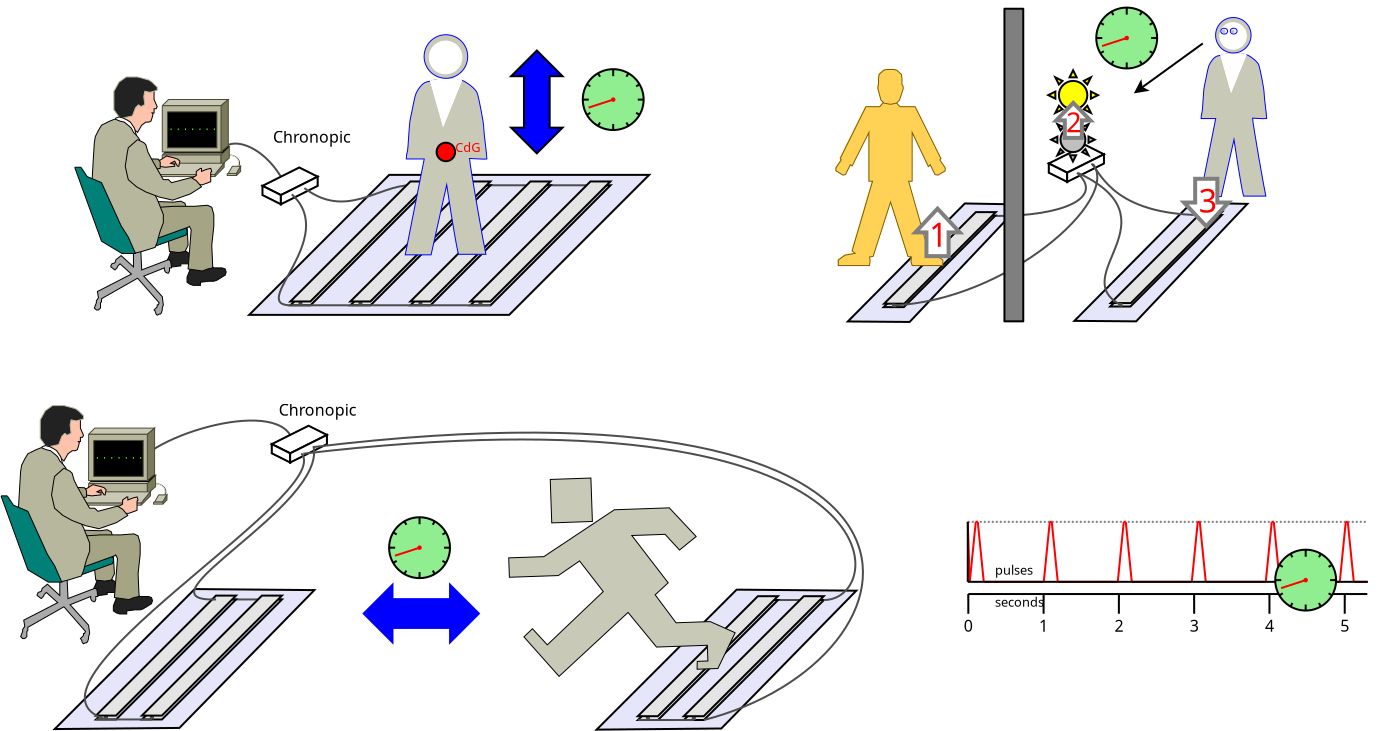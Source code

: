<?xml version="1.0" encoding="UTF-8"?>
<dia:diagram xmlns:dia="http://www.lysator.liu.se/~alla/dia/">
  <dia:layer name="Fons" visible="true">
    <dia:group>
      <dia:object type="chronogram - reference" version="0" id="O0">
        <dia:attribute name="obj_pos">
          <dia:point val="57.084,29.579"/>
        </dia:attribute>
        <dia:attribute name="obj_bb">
          <dia:rectangle val="56.16,29.529;77.96,31.616"/>
        </dia:attribute>
        <dia:attribute name="elem_corner">
          <dia:point val="57.084,29.579"/>
        </dia:attribute>
        <dia:attribute name="elem_width">
          <dia:real val="19.95"/>
        </dia:attribute>
        <dia:attribute name="elem_height">
          <dia:real val="0.986"/>
        </dia:attribute>
        <dia:attribute name="start_time">
          <dia:real val="0"/>
        </dia:attribute>
        <dia:attribute name="end_time">
          <dia:real val="5.3"/>
        </dia:attribute>
        <dia:attribute name="time_step">
          <dia:real val="1"/>
        </dia:attribute>
        <dia:attribute name="time_lstep">
          <dia:real val="1"/>
        </dia:attribute>
        <dia:attribute name="color">
          <dia:color val="#000000"/>
        </dia:attribute>
        <dia:attribute name="main_lwidth">
          <dia:real val="0.1"/>
        </dia:attribute>
        <dia:attribute name="light_lwidth">
          <dia:real val="0.05"/>
        </dia:attribute>
        <dia:attribute name="font">
          <dia:font family="sans" style="0" name="Helvetica"/>
        </dia:attribute>
        <dia:attribute name="font_size">
          <dia:real val="1"/>
        </dia:attribute>
        <dia:attribute name="font_color">
          <dia:color val="#000000"/>
        </dia:attribute>
      </dia:object>
      <dia:object type="chronogram - line" version="0" id="O1">
        <dia:attribute name="obj_pos">
          <dia:point val="57.057,25.968"/>
        </dia:attribute>
        <dia:attribute name="obj_bb">
          <dia:rectangle val="57.007,25.918;77.107,29.118"/>
        </dia:attribute>
        <dia:attribute name="elem_corner">
          <dia:point val="57.057,25.968"/>
        </dia:attribute>
        <dia:attribute name="elem_width">
          <dia:real val="20"/>
        </dia:attribute>
        <dia:attribute name="elem_height">
          <dia:real val="3"/>
        </dia:attribute>
        <dia:attribute name="name">
          <dia:string>##</dia:string>
        </dia:attribute>
        <dia:attribute name="events">
          <dia:string>#@ -,2 (,1)3(,1)3(,1)3(,1)3(,1)3(,1)#</dia:string>
        </dia:attribute>
        <dia:attribute name="start_time">
          <dia:real val="0"/>
        </dia:attribute>
        <dia:attribute name="end_time">
          <dia:real val="20"/>
        </dia:attribute>
        <dia:attribute name="rise_time">
          <dia:real val="0.3"/>
        </dia:attribute>
        <dia:attribute name="fall_time">
          <dia:real val="0.3"/>
        </dia:attribute>
        <dia:attribute name="multibit">
          <dia:boolean val="false"/>
        </dia:attribute>
        <dia:attribute name="data_color">
          <dia:color val="#ff0000"/>
        </dia:attribute>
        <dia:attribute name="data_lwidth">
          <dia:real val="0.1"/>
        </dia:attribute>
        <dia:attribute name="color">
          <dia:color val="#000000"/>
        </dia:attribute>
        <dia:attribute name="main_lwidth">
          <dia:real val="0.1"/>
        </dia:attribute>
        <dia:attribute name="font">
          <dia:font family="sans" style="0" name="Helvetica"/>
        </dia:attribute>
        <dia:attribute name="font_size">
          <dia:real val="0.1"/>
        </dia:attribute>
        <dia:attribute name="font_color">
          <dia:color val="#000000"/>
        </dia:attribute>
      </dia:object>
      <dia:object type="Misc - Analog Clock" version="0" id="O2">
        <dia:attribute name="obj_pos">
          <dia:point val="72.43,27.082"/>
        </dia:attribute>
        <dia:attribute name="obj_bb">
          <dia:rectangle val="72.38,27.032;75.523,30.734"/>
        </dia:attribute>
        <dia:attribute name="elem_corner">
          <dia:point val="72.43,27.082"/>
        </dia:attribute>
        <dia:attribute name="elem_width">
          <dia:real val="3.044"/>
        </dia:attribute>
        <dia:attribute name="elem_height">
          <dia:real val="3.602"/>
        </dia:attribute>
        <dia:attribute name="line_width">
          <dia:real val="0.1"/>
        </dia:attribute>
        <dia:attribute name="line_colour">
          <dia:color val="#000000"/>
        </dia:attribute>
        <dia:attribute name="fill_colour">
          <dia:color val="#90ee90"/>
        </dia:attribute>
        <dia:attribute name="show_background">
          <dia:boolean val="true"/>
        </dia:attribute>
        <dia:attribute name="arrow_colour">
          <dia:color val="#90ee90"/>
        </dia:attribute>
        <dia:attribute name="arrow_line_width">
          <dia:real val="0.1"/>
        </dia:attribute>
        <dia:attribute name="sec_arrow_colour">
          <dia:color val="#ff0000"/>
        </dia:attribute>
        <dia:attribute name="sec_arrow_line_width">
          <dia:real val="0.1"/>
        </dia:attribute>
        <dia:attribute name="show_ticks">
          <dia:boolean val="true"/>
        </dia:attribute>
      </dia:object>
      <dia:object type="Standard - Text" version="1" id="O3">
        <dia:attribute name="obj_pos">
          <dia:point val="58.413,28.618"/>
        </dia:attribute>
        <dia:attribute name="obj_bb">
          <dia:rectangle val="58.413,28.068;61.063,30.618"/>
        </dia:attribute>
        <dia:attribute name="text">
          <dia:composite type="text">
            <dia:attribute name="string">
              <dia:string>#pulses

seconds#</dia:string>
            </dia:attribute>
            <dia:attribute name="font">
              <dia:font family="sans" style="0" name="Helvetica"/>
            </dia:attribute>
            <dia:attribute name="height">
              <dia:real val="0.8"/>
            </dia:attribute>
            <dia:attribute name="pos">
              <dia:point val="58.413,28.618"/>
            </dia:attribute>
            <dia:attribute name="color">
              <dia:color val="#000000"/>
            </dia:attribute>
            <dia:attribute name="alignment">
              <dia:enum val="0"/>
            </dia:attribute>
          </dia:composite>
        </dia:attribute>
        <dia:attribute name="valign">
          <dia:enum val="3"/>
        </dia:attribute>
      </dia:object>
    </dia:group>
    <dia:group>
      <dia:group>
        <dia:object type="Standard - Polygon" version="0" id="O4">
          <dia:attribute name="obj_pos">
            <dia:point val="45.498,29.359"/>
          </dia:attribute>
          <dia:attribute name="obj_bb">
            <dia:rectangle val="38.377,29.309;51.6,36.41"/>
          </dia:attribute>
          <dia:attribute name="poly_points">
            <dia:point val="45.498,29.359"/>
            <dia:point val="51.482,29.411"/>
            <dia:point val="44.733,36.302"/>
            <dia:point val="38.498,36.359"/>
          </dia:attribute>
          <dia:attribute name="inner_color">
            <dia:color val="#e6e6fa"/>
          </dia:attribute>
          <dia:attribute name="show_background">
            <dia:boolean val="true"/>
          </dia:attribute>
        </dia:object>
        <dia:object type="Standard - Line" version="0" id="O5">
          <dia:attribute name="obj_pos">
            <dia:point val="49.863,29.878"/>
          </dia:attribute>
          <dia:attribute name="obj_bb">
            <dia:rectangle val="46.518,29.828;49.913,29.928"/>
          </dia:attribute>
          <dia:attribute name="conn_endpoints">
            <dia:point val="49.863,29.878"/>
            <dia:point val="46.568,29.878"/>
          </dia:attribute>
          <dia:attribute name="numcp">
            <dia:int val="1"/>
          </dia:attribute>
          <dia:attribute name="line_color">
            <dia:color val="#4d4d4d"/>
          </dia:attribute>
          <dia:connections>
            <dia:connection handle="0" to="O9" connection="2"/>
            <dia:connection handle="1" to="O6" connection="0"/>
          </dia:connections>
        </dia:object>
        <dia:object type="Standard - Polygon" version="0" id="O6">
          <dia:attribute name="obj_pos">
            <dia:point val="46.568,29.878"/>
          </dia:attribute>
          <dia:attribute name="obj_bb">
            <dia:rectangle val="40.447,29.828;47.688,35.928"/>
          </dia:attribute>
          <dia:attribute name="poly_points">
            <dia:point val="46.568,29.878"/>
            <dia:point val="47.568,29.878"/>
            <dia:point val="41.568,35.878"/>
            <dia:point val="40.568,35.878"/>
          </dia:attribute>
          <dia:attribute name="inner_color">
            <dia:color val="#e5e5e5"/>
          </dia:attribute>
          <dia:attribute name="show_background">
            <dia:boolean val="true"/>
          </dia:attribute>
        </dia:object>
        <dia:object type="Standard - Line" version="0" id="O7">
          <dia:attribute name="obj_pos">
            <dia:point val="41.062,35.686"/>
          </dia:attribute>
          <dia:attribute name="obj_bb">
            <dia:rectangle val="40.959,35.583;41.171,35.981"/>
          </dia:attribute>
          <dia:attribute name="conn_endpoints">
            <dia:point val="41.062,35.686"/>
            <dia:point val="41.068,35.878"/>
          </dia:attribute>
          <dia:attribute name="numcp">
            <dia:int val="1"/>
          </dia:attribute>
          <dia:attribute name="line_color">
            <dia:color val="#4d4d4d"/>
          </dia:attribute>
          <dia:attribute name="line_width">
            <dia:real val="0.2"/>
          </dia:attribute>
          <dia:connections>
            <dia:connection handle="0" to="O8" connection="5"/>
            <dia:connection handle="1" to="O6" connection="5"/>
          </dia:connections>
        </dia:object>
        <dia:object type="Standard - Polygon" version="0" id="O8">
          <dia:attribute name="obj_pos">
            <dia:point val="46.562,29.686"/>
          </dia:attribute>
          <dia:attribute name="obj_bb">
            <dia:rectangle val="40.441,29.636;47.682,35.736"/>
          </dia:attribute>
          <dia:attribute name="poly_points">
            <dia:point val="46.562,29.686"/>
            <dia:point val="47.562,29.686"/>
            <dia:point val="41.562,35.686"/>
            <dia:point val="40.562,35.686"/>
          </dia:attribute>
          <dia:attribute name="inner_color">
            <dia:color val="#e5e5e5"/>
          </dia:attribute>
          <dia:attribute name="show_background">
            <dia:boolean val="true"/>
          </dia:attribute>
        </dia:object>
        <dia:object type="Standard - Polygon" version="0" id="O9">
          <dia:attribute name="obj_pos">
            <dia:point val="48.863,29.878"/>
          </dia:attribute>
          <dia:attribute name="obj_bb">
            <dia:rectangle val="42.742,29.828;49.984,35.928"/>
          </dia:attribute>
          <dia:attribute name="poly_points">
            <dia:point val="48.863,29.878"/>
            <dia:point val="49.863,29.878"/>
            <dia:point val="43.863,35.878"/>
            <dia:point val="42.863,35.878"/>
          </dia:attribute>
          <dia:attribute name="inner_color">
            <dia:color val="#e5e5e5"/>
          </dia:attribute>
          <dia:attribute name="show_background">
            <dia:boolean val="true"/>
          </dia:attribute>
        </dia:object>
        <dia:object type="Standard - Line" version="0" id="O10">
          <dia:attribute name="obj_pos">
            <dia:point val="43.363,35.878"/>
          </dia:attribute>
          <dia:attribute name="obj_bb">
            <dia:rectangle val="40.518,35.828;43.413,35.928"/>
          </dia:attribute>
          <dia:attribute name="conn_endpoints">
            <dia:point val="43.363,35.878"/>
            <dia:point val="40.568,35.878"/>
          </dia:attribute>
          <dia:attribute name="numcp">
            <dia:int val="1"/>
          </dia:attribute>
          <dia:attribute name="line_color">
            <dia:color val="#4d4d4d"/>
          </dia:attribute>
          <dia:connections>
            <dia:connection handle="0" to="O9" connection="5"/>
            <dia:connection handle="1" to="O6" connection="6"/>
          </dia:connections>
        </dia:object>
        <dia:object type="Standard - Line" version="0" id="O11">
          <dia:attribute name="obj_pos">
            <dia:point val="43.357,35.686"/>
          </dia:attribute>
          <dia:attribute name="obj_bb">
            <dia:rectangle val="43.254,35.583;43.466,35.981"/>
          </dia:attribute>
          <dia:attribute name="conn_endpoints">
            <dia:point val="43.357,35.686"/>
            <dia:point val="43.363,35.878"/>
          </dia:attribute>
          <dia:attribute name="numcp">
            <dia:int val="1"/>
          </dia:attribute>
          <dia:attribute name="line_color">
            <dia:color val="#4d4d4d"/>
          </dia:attribute>
          <dia:attribute name="line_width">
            <dia:real val="0.2"/>
          </dia:attribute>
          <dia:connections>
            <dia:connection handle="0" to="O12" connection="5"/>
            <dia:connection handle="1" to="O9" connection="5"/>
          </dia:connections>
        </dia:object>
        <dia:object type="Standard - Polygon" version="0" id="O12">
          <dia:attribute name="obj_pos">
            <dia:point val="48.857,29.686"/>
          </dia:attribute>
          <dia:attribute name="obj_bb">
            <dia:rectangle val="42.736,29.636;49.978,35.736"/>
          </dia:attribute>
          <dia:attribute name="poly_points">
            <dia:point val="48.857,29.686"/>
            <dia:point val="49.857,29.686"/>
            <dia:point val="43.857,35.686"/>
            <dia:point val="42.857,35.686"/>
          </dia:attribute>
          <dia:attribute name="inner_color">
            <dia:color val="#e5e5e5"/>
          </dia:attribute>
          <dia:attribute name="show_background">
            <dia:boolean val="true"/>
          </dia:attribute>
        </dia:object>
      </dia:group>
      <dia:object type="Standard - BezierLine" version="0" id="O13">
        <dia:attribute name="obj_pos">
          <dia:point val="23.175,21.624"/>
        </dia:attribute>
        <dia:attribute name="obj_bb">
          <dia:rectangle val="14.664,20.859;23.244,24.032"/>
        </dia:attribute>
        <dia:attribute name="bez_points">
          <dia:point val="23.175,21.624"/>
          <dia:point val="22.027,19.728"/>
          <dia:point val="15.164,21.982"/>
          <dia:point val="15.164,23.982"/>
        </dia:attribute>
        <dia:attribute name="corner_types">
          <dia:enum val="0"/>
          <dia:enum val="0"/>
        </dia:attribute>
        <dia:attribute name="line_color">
          <dia:color val="#4d4d4d"/>
        </dia:attribute>
        <dia:attribute name="end_arrow">
          <dia:enum val="18"/>
        </dia:attribute>
        <dia:attribute name="end_arrow_length">
          <dia:real val="0.5"/>
        </dia:attribute>
        <dia:attribute name="end_arrow_width">
          <dia:real val="0.5"/>
        </dia:attribute>
        <dia:connections>
          <dia:connection handle="0" to="O16" connection="6"/>
        </dia:connections>
      </dia:object>
      <dia:object type="Cisco - PC Man" version="0" id="O14">
        <dia:attribute name="obj_pos">
          <dia:point val="8.72,20.154"/>
        </dia:attribute>
        <dia:attribute name="obj_bb">
          <dia:rectangle val="8.719,20.153;17.017,32.066"/>
        </dia:attribute>
        <dia:attribute name="elem_corner">
          <dia:point val="8.72,20.154"/>
        </dia:attribute>
        <dia:attribute name="elem_width">
          <dia:real val="8.296"/>
        </dia:attribute>
        <dia:attribute name="elem_height">
          <dia:real val="11.912"/>
        </dia:attribute>
        <dia:attribute name="line_width">
          <dia:real val="0.1"/>
        </dia:attribute>
        <dia:attribute name="line_colour">
          <dia:color val="#000000"/>
        </dia:attribute>
        <dia:attribute name="fill_colour">
          <dia:color val="#ffffff"/>
        </dia:attribute>
        <dia:attribute name="show_background">
          <dia:boolean val="true"/>
        </dia:attribute>
        <dia:attribute name="line_style">
          <dia:enum val="0"/>
          <dia:real val="1"/>
        </dia:attribute>
        <dia:attribute name="flip_horizontal">
          <dia:boolean val="false"/>
        </dia:attribute>
        <dia:attribute name="flip_vertical">
          <dia:boolean val="false"/>
        </dia:attribute>
      </dia:object>
      <dia:object type="Standard - Text" version="1" id="O15">
        <dia:attribute name="obj_pos">
          <dia:point val="22.612,20.664"/>
        </dia:attribute>
        <dia:attribute name="obj_bb">
          <dia:rectangle val="22.612,19.964;26.196,21.164"/>
        </dia:attribute>
        <dia:attribute name="text">
          <dia:composite type="text">
            <dia:attribute name="string">
              <dia:string>#Chronopic#</dia:string>
            </dia:attribute>
            <dia:attribute name="font">
              <dia:font family="sans" style="0" name="Helvetica"/>
            </dia:attribute>
            <dia:attribute name="height">
              <dia:real val="1"/>
            </dia:attribute>
            <dia:attribute name="pos">
              <dia:point val="22.612,20.664"/>
            </dia:attribute>
            <dia:attribute name="color">
              <dia:color val="#000000"/>
            </dia:attribute>
            <dia:attribute name="alignment">
              <dia:enum val="0"/>
            </dia:attribute>
          </dia:composite>
        </dia:attribute>
        <dia:attribute name="valign">
          <dia:enum val="3"/>
        </dia:attribute>
      </dia:object>
      <dia:object type="Block4" version="0" id="O16">
        <dia:attribute name="obj_pos">
          <dia:point val="22.256,21.164"/>
        </dia:attribute>
        <dia:attribute name="obj_bb">
          <dia:rectangle val="22.144,21.108;25.126,23.084"/>
        </dia:attribute>
        <dia:attribute name="elem_corner">
          <dia:point val="22.256,21.164"/>
        </dia:attribute>
        <dia:attribute name="elem_width">
          <dia:real val="2.759"/>
        </dia:attribute>
        <dia:attribute name="elem_height">
          <dia:real val="1.839"/>
        </dia:attribute>
        <dia:attribute name="line_width">
          <dia:real val="0.1"/>
        </dia:attribute>
        <dia:attribute name="line_colour">
          <dia:color val="#000000"/>
        </dia:attribute>
        <dia:attribute name="fill_colour">
          <dia:color val="#ffffff"/>
        </dia:attribute>
        <dia:attribute name="show_background">
          <dia:boolean val="true"/>
        </dia:attribute>
        <dia:attribute name="line_style">
          <dia:enum val="0"/>
          <dia:real val="1"/>
        </dia:attribute>
        <dia:attribute name="flip_horizontal">
          <dia:boolean val="false"/>
        </dia:attribute>
        <dia:attribute name="flip_vertical">
          <dia:boolean val="false"/>
        </dia:attribute>
      </dia:object>
      <dia:object type="Geometric - Left-Right Arrow" version="0" id="O17">
        <dia:attribute name="obj_pos">
          <dia:point val="26.852,29.115"/>
        </dia:attribute>
        <dia:attribute name="obj_bb">
          <dia:rectangle val="26.782,28.994;32.682,32.115"/>
        </dia:attribute>
        <dia:attribute name="elem_corner">
          <dia:point val="26.852,29.115"/>
        </dia:attribute>
        <dia:attribute name="elem_width">
          <dia:real val="5.759"/>
        </dia:attribute>
        <dia:attribute name="elem_height">
          <dia:real val="2.879"/>
        </dia:attribute>
        <dia:attribute name="line_width">
          <dia:real val="0.1"/>
        </dia:attribute>
        <dia:attribute name="line_colour">
          <dia:color val="#0000ff"/>
        </dia:attribute>
        <dia:attribute name="fill_colour">
          <dia:color val="#0000ff"/>
        </dia:attribute>
        <dia:attribute name="show_background">
          <dia:boolean val="true"/>
        </dia:attribute>
        <dia:attribute name="line_style">
          <dia:enum val="0"/>
          <dia:real val="1"/>
        </dia:attribute>
        <dia:attribute name="flip_horizontal">
          <dia:boolean val="false"/>
        </dia:attribute>
        <dia:attribute name="flip_vertical">
          <dia:boolean val="false"/>
        </dia:attribute>
      </dia:object>
      <dia:object type="Misc - Analog Clock" version="0" id="O18">
        <dia:attribute name="obj_pos">
          <dia:point val="28.124,25.46"/>
        </dia:attribute>
        <dia:attribute name="obj_bb">
          <dia:rectangle val="28.074,25.41;31.218,29.112"/>
        </dia:attribute>
        <dia:attribute name="elem_corner">
          <dia:point val="28.124,25.46"/>
        </dia:attribute>
        <dia:attribute name="elem_width">
          <dia:real val="3.044"/>
        </dia:attribute>
        <dia:attribute name="elem_height">
          <dia:real val="3.602"/>
        </dia:attribute>
        <dia:attribute name="line_width">
          <dia:real val="0.1"/>
        </dia:attribute>
        <dia:attribute name="line_colour">
          <dia:color val="#000000"/>
        </dia:attribute>
        <dia:attribute name="fill_colour">
          <dia:color val="#90ee90"/>
        </dia:attribute>
        <dia:attribute name="show_background">
          <dia:boolean val="true"/>
        </dia:attribute>
        <dia:attribute name="arrow_colour">
          <dia:color val="#90ee90"/>
        </dia:attribute>
        <dia:attribute name="arrow_line_width">
          <dia:real val="0.1"/>
        </dia:attribute>
        <dia:attribute name="sec_arrow_colour">
          <dia:color val="#ff0000"/>
        </dia:attribute>
        <dia:attribute name="sec_arrow_line_width">
          <dia:real val="0.1"/>
        </dia:attribute>
        <dia:attribute name="show_ticks">
          <dia:boolean val="true"/>
        </dia:attribute>
      </dia:object>
      <dia:object type="Cisco - Telecommuter" version="0" id="O19">
        <dia:attribute name="obj_pos">
          <dia:point val="34.104,23.779"/>
        </dia:attribute>
        <dia:attribute name="obj_bb">
          <dia:rectangle val="34.104,23.779;45.706,33.695"/>
        </dia:attribute>
        <dia:attribute name="elem_corner">
          <dia:point val="34.104,23.779"/>
        </dia:attribute>
        <dia:attribute name="elem_width">
          <dia:real val="11.602"/>
        </dia:attribute>
        <dia:attribute name="elem_height">
          <dia:real val="9.916"/>
        </dia:attribute>
        <dia:attribute name="line_width">
          <dia:real val="0.1"/>
        </dia:attribute>
        <dia:attribute name="line_colour">
          <dia:color val="#0000ff"/>
        </dia:attribute>
        <dia:attribute name="fill_colour">
          <dia:color val="#ffffff"/>
        </dia:attribute>
        <dia:attribute name="show_background">
          <dia:boolean val="true"/>
        </dia:attribute>
        <dia:attribute name="line_style">
          <dia:enum val="0"/>
          <dia:real val="1"/>
        </dia:attribute>
        <dia:attribute name="flip_horizontal">
          <dia:boolean val="true"/>
        </dia:attribute>
        <dia:attribute name="flip_vertical">
          <dia:boolean val="false"/>
        </dia:attribute>
      </dia:object>
      <dia:object type="Standard - Polygon" version="0" id="O20">
        <dia:attribute name="obj_pos">
          <dia:point val="44.722,26.054"/>
        </dia:attribute>
        <dia:attribute name="obj_bb">
          <dia:rectangle val="41.729,25.983;46.626,30.102"/>
        </dia:attribute>
        <dia:attribute name="poly_points">
          <dia:point val="44.722,26.054"/>
          <dia:point val="46.55,28.49"/>
          <dia:point val="43.227,30.041"/>
          <dia:point val="41.801,28.37"/>
        </dia:attribute>
        <dia:attribute name="line_color">
          <dia:color val="#ffffff"/>
        </dia:attribute>
        <dia:attribute name="show_background">
          <dia:boolean val="true"/>
        </dia:attribute>
      </dia:object>
      <dia:group>
        <dia:object type="Standard - Polygon" version="0" id="O21">
          <dia:attribute name="obj_pos">
            <dia:point val="18.403,29.33"/>
          </dia:attribute>
          <dia:attribute name="obj_bb">
            <dia:rectangle val="11.281,29.28;24.505,36.381"/>
          </dia:attribute>
          <dia:attribute name="poly_points">
            <dia:point val="18.403,29.33"/>
            <dia:point val="24.387,29.382"/>
            <dia:point val="17.638,36.273"/>
            <dia:point val="11.403,36.33"/>
          </dia:attribute>
          <dia:attribute name="inner_color">
            <dia:color val="#e6e6fa"/>
          </dia:attribute>
          <dia:attribute name="show_background">
            <dia:boolean val="true"/>
          </dia:attribute>
        </dia:object>
        <dia:object type="Standard - Line" version="0" id="O22">
          <dia:attribute name="obj_pos">
            <dia:point val="22.768,29.849"/>
          </dia:attribute>
          <dia:attribute name="obj_bb">
            <dia:rectangle val="19.422,29.799;22.818,29.899"/>
          </dia:attribute>
          <dia:attribute name="conn_endpoints">
            <dia:point val="22.768,29.849"/>
            <dia:point val="19.472,29.849"/>
          </dia:attribute>
          <dia:attribute name="numcp">
            <dia:int val="1"/>
          </dia:attribute>
          <dia:attribute name="line_color">
            <dia:color val="#4d4d4d"/>
          </dia:attribute>
          <dia:connections>
            <dia:connection handle="0" to="O26" connection="2"/>
            <dia:connection handle="1" to="O23" connection="0"/>
          </dia:connections>
        </dia:object>
        <dia:object type="Standard - Polygon" version="0" id="O23">
          <dia:attribute name="obj_pos">
            <dia:point val="19.472,29.849"/>
          </dia:attribute>
          <dia:attribute name="obj_bb">
            <dia:rectangle val="13.352,29.799;20.593,35.899"/>
          </dia:attribute>
          <dia:attribute name="poly_points">
            <dia:point val="19.472,29.849"/>
            <dia:point val="20.472,29.849"/>
            <dia:point val="14.472,35.849"/>
            <dia:point val="13.472,35.849"/>
          </dia:attribute>
          <dia:attribute name="inner_color">
            <dia:color val="#e5e5e5"/>
          </dia:attribute>
          <dia:attribute name="show_background">
            <dia:boolean val="true"/>
          </dia:attribute>
        </dia:object>
        <dia:object type="Standard - Line" version="0" id="O24">
          <dia:attribute name="obj_pos">
            <dia:point val="13.966,35.658"/>
          </dia:attribute>
          <dia:attribute name="obj_bb">
            <dia:rectangle val="13.863,35.555;14.075,35.952"/>
          </dia:attribute>
          <dia:attribute name="conn_endpoints">
            <dia:point val="13.966,35.658"/>
            <dia:point val="13.972,35.849"/>
          </dia:attribute>
          <dia:attribute name="numcp">
            <dia:int val="1"/>
          </dia:attribute>
          <dia:attribute name="line_color">
            <dia:color val="#4d4d4d"/>
          </dia:attribute>
          <dia:attribute name="line_width">
            <dia:real val="0.2"/>
          </dia:attribute>
          <dia:connections>
            <dia:connection handle="0" to="O25" connection="5"/>
            <dia:connection handle="1" to="O23" connection="5"/>
          </dia:connections>
        </dia:object>
        <dia:object type="Standard - Polygon" version="0" id="O25">
          <dia:attribute name="obj_pos">
            <dia:point val="19.466,29.658"/>
          </dia:attribute>
          <dia:attribute name="obj_bb">
            <dia:rectangle val="13.346,29.608;20.587,35.708"/>
          </dia:attribute>
          <dia:attribute name="poly_points">
            <dia:point val="19.466,29.658"/>
            <dia:point val="20.466,29.658"/>
            <dia:point val="14.466,35.658"/>
            <dia:point val="13.466,35.658"/>
          </dia:attribute>
          <dia:attribute name="inner_color">
            <dia:color val="#e5e5e5"/>
          </dia:attribute>
          <dia:attribute name="show_background">
            <dia:boolean val="true"/>
          </dia:attribute>
        </dia:object>
        <dia:object type="Standard - Polygon" version="0" id="O26">
          <dia:attribute name="obj_pos">
            <dia:point val="21.768,29.849"/>
          </dia:attribute>
          <dia:attribute name="obj_bb">
            <dia:rectangle val="15.647,29.799;22.888,35.899"/>
          </dia:attribute>
          <dia:attribute name="poly_points">
            <dia:point val="21.768,29.849"/>
            <dia:point val="22.768,29.849"/>
            <dia:point val="16.768,35.849"/>
            <dia:point val="15.768,35.849"/>
          </dia:attribute>
          <dia:attribute name="inner_color">
            <dia:color val="#e5e5e5"/>
          </dia:attribute>
          <dia:attribute name="show_background">
            <dia:boolean val="true"/>
          </dia:attribute>
        </dia:object>
        <dia:object type="Standard - Line" version="0" id="O27">
          <dia:attribute name="obj_pos">
            <dia:point val="16.268,35.849"/>
          </dia:attribute>
          <dia:attribute name="obj_bb">
            <dia:rectangle val="13.422,35.799;16.318,35.899"/>
          </dia:attribute>
          <dia:attribute name="conn_endpoints">
            <dia:point val="16.268,35.849"/>
            <dia:point val="13.472,35.849"/>
          </dia:attribute>
          <dia:attribute name="numcp">
            <dia:int val="1"/>
          </dia:attribute>
          <dia:attribute name="line_color">
            <dia:color val="#4d4d4d"/>
          </dia:attribute>
          <dia:connections>
            <dia:connection handle="0" to="O26" connection="5"/>
            <dia:connection handle="1" to="O23" connection="6"/>
          </dia:connections>
        </dia:object>
        <dia:object type="Standard - Line" version="0" id="O28">
          <dia:attribute name="obj_pos">
            <dia:point val="16.262,35.658"/>
          </dia:attribute>
          <dia:attribute name="obj_bb">
            <dia:rectangle val="16.159,35.554;16.371,35.952"/>
          </dia:attribute>
          <dia:attribute name="conn_endpoints">
            <dia:point val="16.262,35.658"/>
            <dia:point val="16.268,35.849"/>
          </dia:attribute>
          <dia:attribute name="numcp">
            <dia:int val="1"/>
          </dia:attribute>
          <dia:attribute name="line_color">
            <dia:color val="#4d4d4d"/>
          </dia:attribute>
          <dia:attribute name="line_width">
            <dia:real val="0.2"/>
          </dia:attribute>
          <dia:connections>
            <dia:connection handle="0" to="O29" connection="5"/>
            <dia:connection handle="1" to="O26" connection="5"/>
          </dia:connections>
        </dia:object>
        <dia:object type="Standard - Polygon" version="0" id="O29">
          <dia:attribute name="obj_pos">
            <dia:point val="21.762,29.658"/>
          </dia:attribute>
          <dia:attribute name="obj_bb">
            <dia:rectangle val="15.641,29.608;22.882,35.708"/>
          </dia:attribute>
          <dia:attribute name="poly_points">
            <dia:point val="21.762,29.658"/>
            <dia:point val="22.762,29.658"/>
            <dia:point val="16.762,35.658"/>
            <dia:point val="15.762,35.658"/>
          </dia:attribute>
          <dia:attribute name="inner_color">
            <dia:color val="#e5e5e5"/>
          </dia:attribute>
          <dia:attribute name="show_background">
            <dia:boolean val="true"/>
          </dia:attribute>
        </dia:object>
      </dia:group>
      <dia:object type="Standard - BezierLine" version="0" id="O30">
        <dia:attribute name="obj_pos">
          <dia:point val="49.863,29.878"/>
        </dia:attribute>
        <dia:attribute name="obj_bb">
          <dia:rectangle val="23.775,21.801;51.488,29.928"/>
        </dia:attribute>
        <dia:attribute name="bez_points">
          <dia:point val="49.863,29.878"/>
          <dia:point val="53.222,29.89"/>
          <dia:point val="53.845,19.016"/>
          <dia:point val="23.831,22.562"/>
        </dia:attribute>
        <dia:attribute name="corner_types">
          <dia:enum val="0"/>
          <dia:enum val="0"/>
        </dia:attribute>
        <dia:attribute name="line_color">
          <dia:color val="#4d4d4d"/>
        </dia:attribute>
      </dia:object>
      <dia:object type="Standard - BezierLine" version="0" id="O31">
        <dia:attribute name="obj_pos">
          <dia:point val="43.863,35.878"/>
        </dia:attribute>
        <dia:attribute name="obj_bb">
          <dia:rectangle val="24.27,21.457;51.866,35.938"/>
        </dia:attribute>
        <dia:attribute name="bez_points">
          <dia:point val="43.863,35.878"/>
          <dia:point val="55.412,32.91"/>
          <dia:point val="58.493,18.092"/>
          <dia:point val="24.326,22.232"/>
        </dia:attribute>
        <dia:attribute name="corner_types">
          <dia:enum val="0"/>
          <dia:enum val="0"/>
        </dia:attribute>
        <dia:attribute name="line_color">
          <dia:color val="#4d4d4d"/>
        </dia:attribute>
      </dia:object>
      <dia:object type="Standard - BezierLine" version="0" id="O32">
        <dia:attribute name="obj_pos">
          <dia:point val="19.472,29.849"/>
        </dia:attribute>
        <dia:attribute name="obj_bb">
          <dia:rectangle val="18.327,22.119;24.425,29.902"/>
        </dia:attribute>
        <dia:attribute name="bez_points">
          <dia:point val="19.472,29.849"/>
          <dia:point val="15.154,29.999"/>
          <dia:point val="25.046,25.135"/>
          <dia:point val="24.339,22.18"/>
        </dia:attribute>
        <dia:attribute name="corner_types">
          <dia:enum val="0"/>
          <dia:enum val="0"/>
        </dia:attribute>
        <dia:attribute name="line_color">
          <dia:color val="#4d4d4d"/>
        </dia:attribute>
      </dia:object>
      <dia:object type="Standard - BezierLine" version="0" id="O33">
        <dia:attribute name="obj_pos">
          <dia:point val="13.972,35.849"/>
        </dia:attribute>
        <dia:attribute name="obj_bb">
          <dia:rectangle val="12.86,22.471;23.921,35.911"/>
        </dia:attribute>
        <dia:attribute name="bez_points">
          <dia:point val="13.972,35.849"/>
          <dia:point val="8.583,34.241"/>
          <dia:point val="25.548,24.597"/>
          <dia:point val="23.735,22.542"/>
        </dia:attribute>
        <dia:attribute name="corner_types">
          <dia:enum val="0"/>
          <dia:enum val="0"/>
        </dia:attribute>
        <dia:attribute name="line_color">
          <dia:color val="#4d4d4d"/>
        </dia:attribute>
      </dia:object>
    </dia:group>
    <dia:group>
      <dia:object type="Standard - BezierLine" version="0" id="O34">
        <dia:attribute name="obj_pos">
          <dia:point val="22.712,8.71"/>
        </dia:attribute>
        <dia:attribute name="obj_bb">
          <dia:rectangle val="19.01,7.049;22.78,8.779"/>
        </dia:attribute>
        <dia:attribute name="bez_points">
          <dia:point val="22.712,8.71"/>
          <dia:point val="21.563,6.815"/>
          <dia:point val="19.51,6.43"/>
          <dia:point val="19.51,8.43"/>
        </dia:attribute>
        <dia:attribute name="corner_types">
          <dia:enum val="0"/>
          <dia:enum val="0"/>
        </dia:attribute>
        <dia:attribute name="line_color">
          <dia:color val="#4d4d4d"/>
        </dia:attribute>
        <dia:attribute name="end_arrow">
          <dia:enum val="18"/>
        </dia:attribute>
        <dia:attribute name="end_arrow_length">
          <dia:real val="0.5"/>
        </dia:attribute>
        <dia:attribute name="end_arrow_width">
          <dia:real val="0.5"/>
        </dia:attribute>
        <dia:connections>
          <dia:connection handle="0" to="O37" connection="6"/>
        </dia:connections>
      </dia:object>
      <dia:object type="Cisco - PC Man" version="0" id="O35">
        <dia:attribute name="obj_pos">
          <dia:point val="12.404,3.724"/>
        </dia:attribute>
        <dia:attribute name="obj_bb">
          <dia:rectangle val="12.404,3.724;20.701,15.636"/>
        </dia:attribute>
        <dia:attribute name="elem_corner">
          <dia:point val="12.404,3.724"/>
        </dia:attribute>
        <dia:attribute name="elem_width">
          <dia:real val="8.296"/>
        </dia:attribute>
        <dia:attribute name="elem_height">
          <dia:real val="11.912"/>
        </dia:attribute>
        <dia:attribute name="line_width">
          <dia:real val="0.1"/>
        </dia:attribute>
        <dia:attribute name="line_colour">
          <dia:color val="#000000"/>
        </dia:attribute>
        <dia:attribute name="fill_colour">
          <dia:color val="#ffffff"/>
        </dia:attribute>
        <dia:attribute name="show_background">
          <dia:boolean val="true"/>
        </dia:attribute>
        <dia:attribute name="line_style">
          <dia:enum val="0"/>
          <dia:real val="1"/>
        </dia:attribute>
        <dia:attribute name="flip_horizontal">
          <dia:boolean val="false"/>
        </dia:attribute>
        <dia:attribute name="flip_vertical">
          <dia:boolean val="false"/>
        </dia:attribute>
      </dia:object>
      <dia:object type="Standard - Text" version="1" id="O36">
        <dia:attribute name="obj_pos">
          <dia:point val="22.32,7.017"/>
        </dia:attribute>
        <dia:attribute name="obj_bb">
          <dia:rectangle val="22.32,6.317;25.905,7.517"/>
        </dia:attribute>
        <dia:attribute name="text">
          <dia:composite type="text">
            <dia:attribute name="string">
              <dia:string>#Chronopic#</dia:string>
            </dia:attribute>
            <dia:attribute name="font">
              <dia:font family="sans" style="0" name="Helvetica"/>
            </dia:attribute>
            <dia:attribute name="height">
              <dia:real val="1"/>
            </dia:attribute>
            <dia:attribute name="pos">
              <dia:point val="22.32,7.017"/>
            </dia:attribute>
            <dia:attribute name="color">
              <dia:color val="#000000"/>
            </dia:attribute>
            <dia:attribute name="alignment">
              <dia:enum val="0"/>
            </dia:attribute>
          </dia:composite>
        </dia:attribute>
        <dia:attribute name="valign">
          <dia:enum val="3"/>
        </dia:attribute>
      </dia:object>
      <dia:object type="Block4" version="0" id="O37">
        <dia:attribute name="obj_pos">
          <dia:point val="21.792,8.251"/>
        </dia:attribute>
        <dia:attribute name="obj_bb">
          <dia:rectangle val="21.68,8.195;24.663,10.171"/>
        </dia:attribute>
        <dia:attribute name="elem_corner">
          <dia:point val="21.792,8.251"/>
        </dia:attribute>
        <dia:attribute name="elem_width">
          <dia:real val="2.759"/>
        </dia:attribute>
        <dia:attribute name="elem_height">
          <dia:real val="1.839"/>
        </dia:attribute>
        <dia:attribute name="line_width">
          <dia:real val="0.1"/>
        </dia:attribute>
        <dia:attribute name="line_colour">
          <dia:color val="#000000"/>
        </dia:attribute>
        <dia:attribute name="fill_colour">
          <dia:color val="#ffffff"/>
        </dia:attribute>
        <dia:attribute name="show_background">
          <dia:boolean val="true"/>
        </dia:attribute>
        <dia:attribute name="line_style">
          <dia:enum val="0"/>
          <dia:real val="1"/>
        </dia:attribute>
        <dia:attribute name="flip_horizontal">
          <dia:boolean val="false"/>
        </dia:attribute>
        <dia:attribute name="flip_vertical">
          <dia:boolean val="false"/>
        </dia:attribute>
      </dia:object>
      <dia:object type="Standard - Polygon" version="0" id="O38">
        <dia:attribute name="obj_pos">
          <dia:point val="28.126,8.622"/>
        </dia:attribute>
        <dia:attribute name="obj_bb">
          <dia:rectangle val="21.005,8.572;41.247,15.672"/>
        </dia:attribute>
        <dia:attribute name="poly_points">
          <dia:point val="28.126,8.622"/>
          <dia:point val="41.126,8.622"/>
          <dia:point val="34.126,15.622"/>
          <dia:point val="21.126,15.622"/>
        </dia:attribute>
        <dia:attribute name="inner_color">
          <dia:color val="#e6e6fa"/>
        </dia:attribute>
        <dia:attribute name="show_background">
          <dia:boolean val="true"/>
        </dia:attribute>
      </dia:object>
      <dia:object type="Standard - Line" version="0" id="O39">
        <dia:attribute name="obj_pos">
          <dia:point val="38.695,9.141"/>
        </dia:attribute>
        <dia:attribute name="obj_bb">
          <dia:rectangle val="29.145,9.091;38.745,9.191"/>
        </dia:attribute>
        <dia:attribute name="conn_endpoints">
          <dia:point val="38.695,9.141"/>
          <dia:point val="29.195,9.141"/>
        </dia:attribute>
        <dia:attribute name="numcp">
          <dia:int val="1"/>
        </dia:attribute>
        <dia:attribute name="line_color">
          <dia:color val="#4d4d4d"/>
        </dia:attribute>
        <dia:connections>
          <dia:connection handle="0" to="O45" connection="1"/>
          <dia:connection handle="1" to="O41" connection="0"/>
        </dia:connections>
      </dia:object>
      <dia:object type="Standard - BezierLine" version="0" id="O40">
        <dia:attribute name="obj_pos">
          <dia:point val="29.195,9.141"/>
        </dia:attribute>
        <dia:attribute name="obj_bb">
          <dia:rectangle val="23.817,9.091;29.245,10.002"/>
        </dia:attribute>
        <dia:attribute name="bez_points">
          <dia:point val="29.195,9.141"/>
          <dia:point val="27.587,9.141"/>
          <dia:point val="25.973,10.87"/>
          <dia:point val="23.887,9.279"/>
        </dia:attribute>
        <dia:attribute name="corner_types">
          <dia:enum val="0"/>
          <dia:enum val="0"/>
        </dia:attribute>
        <dia:attribute name="line_color">
          <dia:color val="#4d4d4d"/>
        </dia:attribute>
        <dia:connections>
          <dia:connection handle="0" to="O41" connection="0"/>
        </dia:connections>
      </dia:object>
      <dia:object type="Standard - Polygon" version="0" id="O41">
        <dia:attribute name="obj_pos">
          <dia:point val="29.195,9.141"/>
        </dia:attribute>
        <dia:attribute name="obj_bb">
          <dia:rectangle val="23.075,9.091;30.316,15.191"/>
        </dia:attribute>
        <dia:attribute name="poly_points">
          <dia:point val="29.195,9.141"/>
          <dia:point val="30.195,9.141"/>
          <dia:point val="24.195,15.141"/>
          <dia:point val="23.195,15.141"/>
        </dia:attribute>
        <dia:attribute name="inner_color">
          <dia:color val="#e5e5e5"/>
        </dia:attribute>
        <dia:attribute name="show_background">
          <dia:boolean val="true"/>
        </dia:attribute>
      </dia:object>
      <dia:object type="Standard - BezierLine" version="0" id="O42">
        <dia:attribute name="obj_pos">
          <dia:point val="23.195,15.141"/>
        </dia:attribute>
        <dia:attribute name="obj_bb">
          <dia:rectangle val="22.557,9.522;24.022,15.191"/>
        </dia:attribute>
        <dia:attribute name="bez_points">
          <dia:point val="23.195,15.141"/>
          <dia:point val="21.046,15.141"/>
          <dia:point val="25.662,11.785"/>
          <dia:point val="23.258,9.593"/>
        </dia:attribute>
        <dia:attribute name="corner_types">
          <dia:enum val="0"/>
          <dia:enum val="0"/>
        </dia:attribute>
        <dia:attribute name="line_color">
          <dia:color val="#4d4d4d"/>
        </dia:attribute>
        <dia:connections>
          <dia:connection handle="0" to="O41" connection="6"/>
        </dia:connections>
      </dia:object>
      <dia:object type="Standard - Line" version="0" id="O43">
        <dia:attribute name="obj_pos">
          <dia:point val="23.689,14.95"/>
        </dia:attribute>
        <dia:attribute name="obj_bb">
          <dia:rectangle val="23.586,14.847;23.798,15.244"/>
        </dia:attribute>
        <dia:attribute name="conn_endpoints">
          <dia:point val="23.689,14.95"/>
          <dia:point val="23.695,15.141"/>
        </dia:attribute>
        <dia:attribute name="numcp">
          <dia:int val="1"/>
        </dia:attribute>
        <dia:attribute name="line_color">
          <dia:color val="#4d4d4d"/>
        </dia:attribute>
        <dia:attribute name="line_width">
          <dia:real val="0.2"/>
        </dia:attribute>
        <dia:connections>
          <dia:connection handle="0" to="O44" connection="5"/>
          <dia:connection handle="1" to="O41" connection="5"/>
        </dia:connections>
      </dia:object>
      <dia:object type="Standard - Polygon" version="0" id="O44">
        <dia:attribute name="obj_pos">
          <dia:point val="29.189,8.95"/>
        </dia:attribute>
        <dia:attribute name="obj_bb">
          <dia:rectangle val="23.069,8.9;30.31,15.0"/>
        </dia:attribute>
        <dia:attribute name="poly_points">
          <dia:point val="29.189,8.95"/>
          <dia:point val="30.189,8.95"/>
          <dia:point val="24.189,14.95"/>
          <dia:point val="23.189,14.95"/>
        </dia:attribute>
        <dia:attribute name="inner_color">
          <dia:color val="#e5e5e5"/>
        </dia:attribute>
        <dia:attribute name="show_background">
          <dia:boolean val="true"/>
        </dia:attribute>
      </dia:object>
      <dia:object type="Standard - Polygon" version="0" id="O45">
        <dia:attribute name="obj_pos">
          <dia:point val="38.195,9.141"/>
        </dia:attribute>
        <dia:attribute name="obj_bb">
          <dia:rectangle val="32.075,9.091;39.316,15.191"/>
        </dia:attribute>
        <dia:attribute name="poly_points">
          <dia:point val="38.195,9.141"/>
          <dia:point val="39.195,9.141"/>
          <dia:point val="33.195,15.141"/>
          <dia:point val="32.195,15.141"/>
        </dia:attribute>
        <dia:attribute name="inner_color">
          <dia:color val="#e5e5e5"/>
        </dia:attribute>
        <dia:attribute name="show_background">
          <dia:boolean val="true"/>
        </dia:attribute>
      </dia:object>
      <dia:object type="Standard - Polygon" version="0" id="O46">
        <dia:attribute name="obj_pos">
          <dia:point val="32.195,9.141"/>
        </dia:attribute>
        <dia:attribute name="obj_bb">
          <dia:rectangle val="26.075,9.091;33.316,15.191"/>
        </dia:attribute>
        <dia:attribute name="poly_points">
          <dia:point val="32.195,9.141"/>
          <dia:point val="33.195,9.141"/>
          <dia:point val="27.195,15.141"/>
          <dia:point val="26.195,15.141"/>
        </dia:attribute>
        <dia:attribute name="inner_color">
          <dia:color val="#e5e5e5"/>
        </dia:attribute>
        <dia:attribute name="show_background">
          <dia:boolean val="true"/>
        </dia:attribute>
      </dia:object>
      <dia:object type="Standard - Polygon" version="0" id="O47">
        <dia:attribute name="obj_pos">
          <dia:point val="35.195,9.141"/>
        </dia:attribute>
        <dia:attribute name="obj_bb">
          <dia:rectangle val="29.075,9.091;36.316,15.191"/>
        </dia:attribute>
        <dia:attribute name="poly_points">
          <dia:point val="35.195,9.141"/>
          <dia:point val="36.195,9.141"/>
          <dia:point val="30.195,15.141"/>
          <dia:point val="29.195,15.141"/>
        </dia:attribute>
        <dia:attribute name="inner_color">
          <dia:color val="#e5e5e5"/>
        </dia:attribute>
        <dia:attribute name="show_background">
          <dia:boolean val="true"/>
        </dia:attribute>
      </dia:object>
      <dia:object type="Standard - Line" version="0" id="O48">
        <dia:attribute name="obj_pos">
          <dia:point val="33.195,15.141"/>
        </dia:attribute>
        <dia:attribute name="obj_bb">
          <dia:rectangle val="23.145,15.091;33.245,15.191"/>
        </dia:attribute>
        <dia:attribute name="conn_endpoints">
          <dia:point val="33.195,15.141"/>
          <dia:point val="23.195,15.141"/>
        </dia:attribute>
        <dia:attribute name="numcp">
          <dia:int val="1"/>
        </dia:attribute>
        <dia:attribute name="line_color">
          <dia:color val="#4d4d4d"/>
        </dia:attribute>
        <dia:connections>
          <dia:connection handle="0" to="O45" connection="4"/>
          <dia:connection handle="1" to="O41" connection="6"/>
        </dia:connections>
      </dia:object>
      <dia:object type="Standard - Line" version="0" id="O49">
        <dia:attribute name="obj_pos">
          <dia:point val="32.689,14.95"/>
        </dia:attribute>
        <dia:attribute name="obj_bb">
          <dia:rectangle val="32.586,14.847;32.798,15.244"/>
        </dia:attribute>
        <dia:attribute name="conn_endpoints">
          <dia:point val="32.689,14.95"/>
          <dia:point val="32.695,15.141"/>
        </dia:attribute>
        <dia:attribute name="numcp">
          <dia:int val="1"/>
        </dia:attribute>
        <dia:attribute name="line_color">
          <dia:color val="#4d4d4d"/>
        </dia:attribute>
        <dia:attribute name="line_width">
          <dia:real val="0.2"/>
        </dia:attribute>
        <dia:connections>
          <dia:connection handle="0" to="O50" connection="5"/>
          <dia:connection handle="1" to="O45" connection="5"/>
        </dia:connections>
      </dia:object>
      <dia:object type="Standard - Polygon" version="0" id="O50">
        <dia:attribute name="obj_pos">
          <dia:point val="38.189,8.95"/>
        </dia:attribute>
        <dia:attribute name="obj_bb">
          <dia:rectangle val="32.069,8.9;39.31,15.0"/>
        </dia:attribute>
        <dia:attribute name="poly_points">
          <dia:point val="38.189,8.95"/>
          <dia:point val="39.189,8.95"/>
          <dia:point val="33.189,14.95"/>
          <dia:point val="32.189,14.95"/>
        </dia:attribute>
        <dia:attribute name="inner_color">
          <dia:color val="#e5e5e5"/>
        </dia:attribute>
        <dia:attribute name="show_background">
          <dia:boolean val="true"/>
        </dia:attribute>
      </dia:object>
      <dia:object type="Standard - Line" version="0" id="O51">
        <dia:attribute name="obj_pos">
          <dia:point val="29.689,14.95"/>
        </dia:attribute>
        <dia:attribute name="obj_bb">
          <dia:rectangle val="29.586,14.847;29.798,15.244"/>
        </dia:attribute>
        <dia:attribute name="conn_endpoints">
          <dia:point val="29.689,14.95"/>
          <dia:point val="29.695,15.141"/>
        </dia:attribute>
        <dia:attribute name="numcp">
          <dia:int val="1"/>
        </dia:attribute>
        <dia:attribute name="line_color">
          <dia:color val="#4d4d4d"/>
        </dia:attribute>
        <dia:attribute name="line_width">
          <dia:real val="0.2"/>
        </dia:attribute>
        <dia:connections>
          <dia:connection handle="0" to="O52" connection="5"/>
          <dia:connection handle="1" to="O47" connection="5"/>
        </dia:connections>
      </dia:object>
      <dia:object type="Standard - Polygon" version="0" id="O52">
        <dia:attribute name="obj_pos">
          <dia:point val="35.189,8.95"/>
        </dia:attribute>
        <dia:attribute name="obj_bb">
          <dia:rectangle val="29.069,8.9;36.31,15.0"/>
        </dia:attribute>
        <dia:attribute name="poly_points">
          <dia:point val="35.189,8.95"/>
          <dia:point val="36.189,8.95"/>
          <dia:point val="30.189,14.95"/>
          <dia:point val="29.189,14.95"/>
        </dia:attribute>
        <dia:attribute name="inner_color">
          <dia:color val="#e5e5e5"/>
        </dia:attribute>
        <dia:attribute name="show_background">
          <dia:boolean val="true"/>
        </dia:attribute>
      </dia:object>
      <dia:object type="Standard - Line" version="0" id="O53">
        <dia:attribute name="obj_pos">
          <dia:point val="26.689,14.95"/>
        </dia:attribute>
        <dia:attribute name="obj_bb">
          <dia:rectangle val="26.586,14.847;26.798,15.244"/>
        </dia:attribute>
        <dia:attribute name="conn_endpoints">
          <dia:point val="26.689,14.95"/>
          <dia:point val="26.695,15.141"/>
        </dia:attribute>
        <dia:attribute name="numcp">
          <dia:int val="1"/>
        </dia:attribute>
        <dia:attribute name="line_color">
          <dia:color val="#4d4d4d"/>
        </dia:attribute>
        <dia:attribute name="line_width">
          <dia:real val="0.2"/>
        </dia:attribute>
        <dia:connections>
          <dia:connection handle="0" to="O54" connection="5"/>
          <dia:connection handle="1" to="O46" connection="5"/>
        </dia:connections>
      </dia:object>
      <dia:object type="Standard - Polygon" version="0" id="O54">
        <dia:attribute name="obj_pos">
          <dia:point val="32.189,8.95"/>
        </dia:attribute>
        <dia:attribute name="obj_bb">
          <dia:rectangle val="26.069,8.9;33.31,15.0"/>
        </dia:attribute>
        <dia:attribute name="poly_points">
          <dia:point val="32.189,8.95"/>
          <dia:point val="33.189,8.95"/>
          <dia:point val="27.189,14.95"/>
          <dia:point val="26.189,14.95"/>
        </dia:attribute>
        <dia:attribute name="inner_color">
          <dia:color val="#e5e5e5"/>
        </dia:attribute>
        <dia:attribute name="show_background">
          <dia:boolean val="true"/>
        </dia:attribute>
      </dia:object>
      <dia:object type="Cisco - Standing Man" version="0" id="O55">
        <dia:attribute name="obj_pos">
          <dia:point val="28.931,1.613"/>
        </dia:attribute>
        <dia:attribute name="obj_bb">
          <dia:rectangle val="28.931,1.613;33.014,12.619"/>
        </dia:attribute>
        <dia:attribute name="elem_corner">
          <dia:point val="28.931,1.613"/>
        </dia:attribute>
        <dia:attribute name="elem_width">
          <dia:real val="4.083"/>
        </dia:attribute>
        <dia:attribute name="elem_height">
          <dia:real val="11.007"/>
        </dia:attribute>
        <dia:attribute name="line_width">
          <dia:real val="0.1"/>
        </dia:attribute>
        <dia:attribute name="line_colour">
          <dia:color val="#0000ff"/>
        </dia:attribute>
        <dia:attribute name="fill_colour">
          <dia:color val="#ffffff"/>
        </dia:attribute>
        <dia:attribute name="show_background">
          <dia:boolean val="true"/>
        </dia:attribute>
        <dia:attribute name="line_style">
          <dia:enum val="0"/>
          <dia:real val="1"/>
        </dia:attribute>
        <dia:attribute name="flip_horizontal">
          <dia:boolean val="false"/>
        </dia:attribute>
        <dia:attribute name="flip_vertical">
          <dia:boolean val="false"/>
        </dia:attribute>
      </dia:object>
      <dia:object type="Geometric - Up-Down Arrow" version="0" id="O56">
        <dia:attribute name="obj_pos">
          <dia:point val="34.224,2.403"/>
        </dia:attribute>
        <dia:attribute name="obj_bb">
          <dia:rectangle val="34.104,2.332;36.916,7.616"/>
        </dia:attribute>
        <dia:attribute name="elem_corner">
          <dia:point val="34.224,2.403"/>
        </dia:attribute>
        <dia:attribute name="elem_width">
          <dia:real val="2.571"/>
        </dia:attribute>
        <dia:attribute name="elem_height">
          <dia:real val="5.142"/>
        </dia:attribute>
        <dia:attribute name="line_width">
          <dia:real val="0.1"/>
        </dia:attribute>
        <dia:attribute name="line_colour">
          <dia:color val="#000000"/>
        </dia:attribute>
        <dia:attribute name="fill_colour">
          <dia:color val="#0000ff"/>
        </dia:attribute>
        <dia:attribute name="show_background">
          <dia:boolean val="true"/>
        </dia:attribute>
        <dia:attribute name="line_style">
          <dia:enum val="0"/>
          <dia:real val="1"/>
        </dia:attribute>
        <dia:attribute name="flip_horizontal">
          <dia:boolean val="false"/>
        </dia:attribute>
        <dia:attribute name="flip_vertical">
          <dia:boolean val="false"/>
        </dia:attribute>
      </dia:object>
      <dia:object type="Misc - Analog Clock" version="0" id="O57">
        <dia:attribute name="obj_pos">
          <dia:point val="37.807,3.056"/>
        </dia:attribute>
        <dia:attribute name="obj_bb">
          <dia:rectangle val="37.757,3.006;40.901,6.708"/>
        </dia:attribute>
        <dia:attribute name="elem_corner">
          <dia:point val="37.807,3.056"/>
        </dia:attribute>
        <dia:attribute name="elem_width">
          <dia:real val="3.044"/>
        </dia:attribute>
        <dia:attribute name="elem_height">
          <dia:real val="3.602"/>
        </dia:attribute>
        <dia:attribute name="line_width">
          <dia:real val="0.1"/>
        </dia:attribute>
        <dia:attribute name="line_colour">
          <dia:color val="#000000"/>
        </dia:attribute>
        <dia:attribute name="fill_colour">
          <dia:color val="#90ee90"/>
        </dia:attribute>
        <dia:attribute name="show_background">
          <dia:boolean val="true"/>
        </dia:attribute>
        <dia:attribute name="arrow_colour">
          <dia:color val="#90ee90"/>
        </dia:attribute>
        <dia:attribute name="arrow_line_width">
          <dia:real val="0.1"/>
        </dia:attribute>
        <dia:attribute name="sec_arrow_colour">
          <dia:color val="#ff0000"/>
        </dia:attribute>
        <dia:attribute name="sec_arrow_line_width">
          <dia:real val="0.1"/>
        </dia:attribute>
        <dia:attribute name="show_ticks">
          <dia:boolean val="true"/>
        </dia:attribute>
      </dia:object>
      <dia:object type="Geometric - Perfect Circle" version="0" id="O58">
        <dia:attribute name="obj_pos">
          <dia:point val="30.499,7.012"/>
        </dia:attribute>
        <dia:attribute name="obj_bb">
          <dia:rectangle val="30.449,6.962;31.475,7.988"/>
        </dia:attribute>
        <dia:attribute name="elem_corner">
          <dia:point val="30.499,7.012"/>
        </dia:attribute>
        <dia:attribute name="elem_width">
          <dia:real val="0.926"/>
        </dia:attribute>
        <dia:attribute name="elem_height">
          <dia:real val="0.926"/>
        </dia:attribute>
        <dia:attribute name="line_width">
          <dia:real val="0.1"/>
        </dia:attribute>
        <dia:attribute name="line_colour">
          <dia:color val="#000000"/>
        </dia:attribute>
        <dia:attribute name="fill_colour">
          <dia:color val="#ff0000"/>
        </dia:attribute>
        <dia:attribute name="show_background">
          <dia:boolean val="true"/>
        </dia:attribute>
        <dia:attribute name="line_style">
          <dia:enum val="0"/>
          <dia:real val="1"/>
        </dia:attribute>
        <dia:attribute name="flip_horizontal">
          <dia:boolean val="false"/>
        </dia:attribute>
        <dia:attribute name="flip_vertical">
          <dia:boolean val="false"/>
        </dia:attribute>
      </dia:object>
      <dia:object type="Standard - Text" version="1" id="O59">
        <dia:attribute name="obj_pos">
          <dia:point val="31.425,7.475"/>
        </dia:attribute>
        <dia:attribute name="obj_bb">
          <dia:rectangle val="31.425,6.925;32.675,7.875"/>
        </dia:attribute>
        <dia:attribute name="text">
          <dia:composite type="text">
            <dia:attribute name="string">
              <dia:string>#CdG#</dia:string>
            </dia:attribute>
            <dia:attribute name="font">
              <dia:font family="sans" style="0" name="Helvetica"/>
            </dia:attribute>
            <dia:attribute name="height">
              <dia:real val="0.8"/>
            </dia:attribute>
            <dia:attribute name="pos">
              <dia:point val="31.425,7.475"/>
            </dia:attribute>
            <dia:attribute name="color">
              <dia:color val="#ff0000"/>
            </dia:attribute>
            <dia:attribute name="alignment">
              <dia:enum val="0"/>
            </dia:attribute>
          </dia:composite>
        </dia:attribute>
        <dia:attribute name="valign">
          <dia:enum val="3"/>
        </dia:attribute>
        <dia:connections>
          <dia:connection handle="0" to="O58" connection="3"/>
        </dia:connections>
      </dia:object>
    </dia:group>
    <dia:group>
      <dia:group>
        <dia:object type="Standard - Polygon" version="0" id="O60">
          <dia:attribute name="obj_pos">
            <dia:point val="68.237,10.02"/>
          </dia:attribute>
          <dia:attribute name="obj_bb">
            <dia:rectangle val="62.268,9.97;71.152,15.995"/>
          </dia:attribute>
          <dia:attribute name="poly_points">
            <dia:point val="68.237,10.02"/>
            <dia:point val="71.037,10.07"/>
            <dia:point val="65.476,15.945"/>
            <dia:point val="62.388,15.92"/>
          </dia:attribute>
          <dia:attribute name="inner_color">
            <dia:color val="#e6e6fa"/>
          </dia:attribute>
          <dia:attribute name="show_background">
            <dia:boolean val="true"/>
          </dia:attribute>
        </dia:object>
        <dia:object type="Standard - Polygon" version="0" id="O61">
          <dia:attribute name="obj_pos">
            <dia:point val="68.763,10.629"/>
          </dia:attribute>
          <dia:attribute name="obj_bb">
            <dia:rectangle val="64.06,10.579;69.884,15.254"/>
          </dia:attribute>
          <dia:attribute name="poly_points">
            <dia:point val="68.763,10.629"/>
            <dia:point val="69.763,10.629"/>
            <dia:point val="65.189,15.204"/>
            <dia:point val="64.181,15.204"/>
          </dia:attribute>
          <dia:attribute name="inner_color">
            <dia:color val="#e5e5e5"/>
          </dia:attribute>
          <dia:attribute name="show_background">
            <dia:boolean val="true"/>
          </dia:attribute>
        </dia:object>
        <dia:object type="Standard - Polygon" version="0" id="O62">
          <dia:attribute name="obj_pos">
            <dia:point val="68.786,10.454"/>
          </dia:attribute>
          <dia:attribute name="obj_bb">
            <dia:rectangle val="64.083,10.404;69.907,15.079"/>
          </dia:attribute>
          <dia:attribute name="poly_points">
            <dia:point val="68.786,10.454"/>
            <dia:point val="69.786,10.454"/>
            <dia:point val="65.211,15.029"/>
            <dia:point val="64.204,15.029"/>
          </dia:attribute>
          <dia:attribute name="inner_color">
            <dia:color val="#e5e5e5"/>
          </dia:attribute>
          <dia:attribute name="show_background">
            <dia:boolean val="true"/>
          </dia:attribute>
        </dia:object>
      </dia:group>
      <dia:object type="Block4" version="0" id="O63">
        <dia:attribute name="obj_pos">
          <dia:point val="61.107,7.132"/>
        </dia:attribute>
        <dia:attribute name="obj_bb">
          <dia:rectangle val="60.995,7.076;63.978,9.052"/>
        </dia:attribute>
        <dia:attribute name="elem_corner">
          <dia:point val="61.107,7.132"/>
        </dia:attribute>
        <dia:attribute name="elem_width">
          <dia:real val="2.759"/>
        </dia:attribute>
        <dia:attribute name="elem_height">
          <dia:real val="1.839"/>
        </dia:attribute>
        <dia:attribute name="line_width">
          <dia:real val="0.1"/>
        </dia:attribute>
        <dia:attribute name="line_colour">
          <dia:color val="#000000"/>
        </dia:attribute>
        <dia:attribute name="fill_colour">
          <dia:color val="#ffffff"/>
        </dia:attribute>
        <dia:attribute name="show_background">
          <dia:boolean val="true"/>
        </dia:attribute>
        <dia:attribute name="line_style">
          <dia:enum val="0"/>
          <dia:real val="1"/>
        </dia:attribute>
        <dia:attribute name="flip_horizontal">
          <dia:boolean val="false"/>
        </dia:attribute>
        <dia:attribute name="flip_vertical">
          <dia:boolean val="false"/>
        </dia:attribute>
      </dia:object>
      <dia:object type="Standard - Polygon" version="0" id="O64">
        <dia:attribute name="obj_pos">
          <dia:point val="56.91,10.05"/>
        </dia:attribute>
        <dia:attribute name="obj_bb">
          <dia:rectangle val="50.941,10.0;59.824,16.025"/>
        </dia:attribute>
        <dia:attribute name="poly_points">
          <dia:point val="56.91,10.05"/>
          <dia:point val="59.71,10.1"/>
          <dia:point val="54.148,15.975"/>
          <dia:point val="51.06,15.95"/>
        </dia:attribute>
        <dia:attribute name="inner_color">
          <dia:color val="#e6e6fa"/>
        </dia:attribute>
        <dia:attribute name="show_background">
          <dia:boolean val="true"/>
        </dia:attribute>
      </dia:object>
      <dia:object type="Misc - Analog Clock" version="0" id="O65">
        <dia:attribute name="obj_pos">
          <dia:point val="63.482,-0.023"/>
        </dia:attribute>
        <dia:attribute name="obj_bb">
          <dia:rectangle val="63.432,-0.073;66.575,3.629"/>
        </dia:attribute>
        <dia:attribute name="elem_corner">
          <dia:point val="63.482,-0.023"/>
        </dia:attribute>
        <dia:attribute name="elem_width">
          <dia:real val="3.044"/>
        </dia:attribute>
        <dia:attribute name="elem_height">
          <dia:real val="3.602"/>
        </dia:attribute>
        <dia:attribute name="line_width">
          <dia:real val="0.1"/>
        </dia:attribute>
        <dia:attribute name="line_colour">
          <dia:color val="#000000"/>
        </dia:attribute>
        <dia:attribute name="fill_colour">
          <dia:color val="#90ee90"/>
        </dia:attribute>
        <dia:attribute name="show_background">
          <dia:boolean val="true"/>
        </dia:attribute>
        <dia:attribute name="arrow_colour">
          <dia:color val="#90ee90"/>
        </dia:attribute>
        <dia:attribute name="arrow_line_width">
          <dia:real val="0.1"/>
        </dia:attribute>
        <dia:attribute name="sec_arrow_colour">
          <dia:color val="#ff0000"/>
        </dia:attribute>
        <dia:attribute name="sec_arrow_line_width">
          <dia:real val="0.1"/>
        </dia:attribute>
        <dia:attribute name="show_ticks">
          <dia:boolean val="true"/>
        </dia:attribute>
      </dia:object>
      <dia:object type="Standard - BezierLine" version="0" id="O66">
        <dia:attribute name="obj_pos">
          <dia:point val="58.464,10.675"/>
        </dia:attribute>
        <dia:attribute name="obj_bb">
          <dia:rectangle val="58.414,8.442;63.015,10.726"/>
        </dia:attribute>
        <dia:attribute name="bez_points">
          <dia:point val="58.464,10.675"/>
          <dia:point val="61.823,10.688"/>
          <dia:point val="63.931,9.763"/>
          <dia:point val="62.52,8.513"/>
        </dia:attribute>
        <dia:attribute name="corner_types">
          <dia:enum val="0"/>
          <dia:enum val="0"/>
        </dia:attribute>
        <dia:attribute name="line_color">
          <dia:color val="#4d4d4d"/>
        </dia:attribute>
      </dia:object>
      <dia:object type="Standard - Text" version="1" id="O67">
        <dia:attribute name="obj_pos">
          <dia:point val="56.773,16.368"/>
        </dia:attribute>
        <dia:attribute name="obj_bb">
          <dia:rectangle val="56.773,15.818;56.773,16.768"/>
        </dia:attribute>
        <dia:attribute name="text">
          <dia:composite type="text">
            <dia:attribute name="string">
              <dia:string>##</dia:string>
            </dia:attribute>
            <dia:attribute name="font">
              <dia:font family="sans" style="0" name="Helvetica"/>
            </dia:attribute>
            <dia:attribute name="height">
              <dia:real val="0.8"/>
            </dia:attribute>
            <dia:attribute name="pos">
              <dia:point val="56.773,16.368"/>
            </dia:attribute>
            <dia:attribute name="color">
              <dia:color val="#000000"/>
            </dia:attribute>
            <dia:attribute name="alignment">
              <dia:enum val="0"/>
            </dia:attribute>
          </dia:composite>
        </dia:attribute>
        <dia:attribute name="valign">
          <dia:enum val="3"/>
        </dia:attribute>
      </dia:object>
      <dia:object type="Standard - BezierLine" version="0" id="O68">
        <dia:attribute name="obj_pos">
          <dia:point val="64.696,15.116"/>
        </dia:attribute>
        <dia:attribute name="obj_bb">
          <dia:rectangle val="62.507,8.459;64.787,15.184"/>
        </dia:attribute>
        <dia:attribute name="bez_points">
          <dia:point val="64.696,15.116"/>
          <dia:point val="61.948,13.65"/>
          <dia:point val="67.578,10.87"/>
          <dia:point val="62.573,8.525"/>
        </dia:attribute>
        <dia:attribute name="corner_types">
          <dia:enum val="0"/>
          <dia:enum val="0"/>
        </dia:attribute>
        <dia:attribute name="line_color">
          <dia:color val="#4d4d4d"/>
        </dia:attribute>
        <dia:connections>
          <dia:connection handle="0" to="O78" connection="0"/>
        </dia:connections>
      </dia:object>
      <dia:object type="Standard - BezierLine" version="0" id="O69">
        <dia:attribute name="obj_pos">
          <dia:point val="69.263,10.629"/>
        </dia:attribute>
        <dia:attribute name="obj_bb">
          <dia:rectangle val="63.175,7.983;69.314,10.683"/>
        </dia:attribute>
        <dia:attribute name="bez_points">
          <dia:point val="69.263,10.629"/>
          <dia:point val="64.456,10.741"/>
          <dia:point val="63.759,8.618"/>
          <dia:point val="63.245,8.054"/>
        </dia:attribute>
        <dia:attribute name="corner_types">
          <dia:enum val="0"/>
          <dia:enum val="0"/>
        </dia:attribute>
        <dia:attribute name="line_color">
          <dia:color val="#4d4d4d"/>
        </dia:attribute>
      </dia:object>
      <dia:object type="Standard - Line" version="0" id="O70">
        <dia:attribute name="obj_pos">
          <dia:point val="68.81,2.046"/>
        </dia:attribute>
        <dia:attribute name="obj_bb">
          <dia:rectangle val="65.026,1.976;68.879,4.98"/>
        </dia:attribute>
        <dia:attribute name="conn_endpoints">
          <dia:point val="68.81,2.046"/>
          <dia:point val="65.36,4.546"/>
        </dia:attribute>
        <dia:attribute name="numcp">
          <dia:int val="1"/>
        </dia:attribute>
        <dia:attribute name="end_arrow">
          <dia:enum val="22"/>
        </dia:attribute>
        <dia:attribute name="end_arrow_length">
          <dia:real val="0.5"/>
        </dia:attribute>
        <dia:attribute name="end_arrow_width">
          <dia:real val="0.5"/>
        </dia:attribute>
      </dia:object>
      <dia:object type="Standard - Polygon" version="0" id="O71">
        <dia:attribute name="obj_pos">
          <dia:point val="57.435,10.659"/>
        </dia:attribute>
        <dia:attribute name="obj_bb">
          <dia:rectangle val="52.732,10.609;58.556,15.283"/>
        </dia:attribute>
        <dia:attribute name="poly_points">
          <dia:point val="57.435,10.659"/>
          <dia:point val="58.435,10.659"/>
          <dia:point val="53.861,15.233"/>
          <dia:point val="52.853,15.233"/>
        </dia:attribute>
        <dia:attribute name="inner_color">
          <dia:color val="#e5e5e5"/>
        </dia:attribute>
        <dia:attribute name="show_background">
          <dia:boolean val="true"/>
        </dia:attribute>
      </dia:object>
      <dia:object type="Standard - Polygon" version="0" id="O72">
        <dia:attribute name="obj_pos">
          <dia:point val="57.458,10.484"/>
        </dia:attribute>
        <dia:attribute name="obj_bb">
          <dia:rectangle val="52.755,10.434;58.579,15.109"/>
        </dia:attribute>
        <dia:attribute name="poly_points">
          <dia:point val="57.458,10.484"/>
          <dia:point val="58.458,10.484"/>
          <dia:point val="53.883,15.059"/>
          <dia:point val="52.876,15.059"/>
        </dia:attribute>
        <dia:attribute name="inner_color">
          <dia:color val="#e5e5e5"/>
        </dia:attribute>
        <dia:attribute name="show_background">
          <dia:boolean val="true"/>
        </dia:attribute>
      </dia:object>
      <dia:object type="Standard - Line" version="0" id="O73">
        <dia:attribute name="obj_pos">
          <dia:point val="53.38,15.059"/>
        </dia:attribute>
        <dia:attribute name="obj_bb">
          <dia:rectangle val="53.245,14.947;53.492,15.345"/>
        </dia:attribute>
        <dia:attribute name="conn_endpoints">
          <dia:point val="53.38,15.059"/>
          <dia:point val="53.357,15.233"/>
        </dia:attribute>
        <dia:attribute name="numcp">
          <dia:int val="1"/>
        </dia:attribute>
        <dia:attribute name="line_color">
          <dia:color val="#4d4d4d"/>
        </dia:attribute>
        <dia:attribute name="line_width">
          <dia:real val="0.2"/>
        </dia:attribute>
        <dia:connections>
          <dia:connection handle="0" to="O72" connection="5"/>
          <dia:connection handle="1" to="O71" connection="5"/>
        </dia:connections>
      </dia:object>
      <dia:object type="Standard - BezierLine" version="0" id="O74">
        <dia:attribute name="obj_pos">
          <dia:point val="53.368,15.146"/>
        </dia:attribute>
        <dia:attribute name="obj_bb">
          <dia:rectangle val="53.316,8.008;63.582,15.198"/>
        </dia:attribute>
        <dia:attribute name="bez_points">
          <dia:point val="53.368,15.146"/>
          <dia:point val="58.995,14.888"/>
          <dia:point val="64.72,9.891"/>
          <dia:point val="63.318,8.078"/>
        </dia:attribute>
        <dia:attribute name="corner_types">
          <dia:enum val="0"/>
          <dia:enum val="0"/>
        </dia:attribute>
        <dia:attribute name="line_color">
          <dia:color val="#4d4d4d"/>
        </dia:attribute>
        <dia:connections>
          <dia:connection handle="0" to="O73" connection="0"/>
        </dia:connections>
      </dia:object>
      <dia:object type="Cisco - Man gold" version="0" id="O75">
        <dia:attribute name="obj_pos">
          <dia:point val="50.435,3.322"/>
        </dia:attribute>
        <dia:attribute name="obj_bb">
          <dia:rectangle val="50.434,3.322;55.928,13.155"/>
        </dia:attribute>
        <dia:attribute name="elem_corner">
          <dia:point val="50.435,3.322"/>
        </dia:attribute>
        <dia:attribute name="elem_width">
          <dia:real val="5.493"/>
        </dia:attribute>
        <dia:attribute name="elem_height">
          <dia:real val="9.832"/>
        </dia:attribute>
        <dia:attribute name="line_width">
          <dia:real val="0.1"/>
        </dia:attribute>
        <dia:attribute name="line_colour">
          <dia:color val="#000000"/>
        </dia:attribute>
        <dia:attribute name="fill_colour">
          <dia:color val="#ffffff"/>
        </dia:attribute>
        <dia:attribute name="show_background">
          <dia:boolean val="true"/>
        </dia:attribute>
        <dia:attribute name="line_style">
          <dia:enum val="0"/>
          <dia:real val="1"/>
        </dia:attribute>
        <dia:attribute name="flip_horizontal">
          <dia:boolean val="false"/>
        </dia:attribute>
        <dia:attribute name="flip_vertical">
          <dia:boolean val="false"/>
        </dia:attribute>
      </dia:object>
      <dia:group>
        <dia:object type="Geometric - Up Arrow" version="0" id="O76">
          <dia:attribute name="obj_pos">
            <dia:point val="54.436,10.31"/>
          </dia:attribute>
          <dia:attribute name="obj_bb">
            <dia:rectangle val="54.206,10.163;56.884,12.782"/>
          </dia:attribute>
          <dia:attribute name="elem_corner">
            <dia:point val="54.436,10.31"/>
          </dia:attribute>
          <dia:attribute name="elem_width">
            <dia:real val="2.218"/>
          </dia:attribute>
          <dia:attribute name="elem_height">
            <dia:real val="2.372"/>
          </dia:attribute>
          <dia:attribute name="line_width">
            <dia:real val="0.2"/>
          </dia:attribute>
          <dia:attribute name="line_colour">
            <dia:color val="#7f7f7f"/>
          </dia:attribute>
          <dia:attribute name="fill_colour">
            <dia:color val="#ffffff"/>
          </dia:attribute>
          <dia:attribute name="show_background">
            <dia:boolean val="true"/>
          </dia:attribute>
          <dia:attribute name="line_style">
            <dia:enum val="0"/>
            <dia:real val="1"/>
          </dia:attribute>
          <dia:attribute name="flip_horizontal">
            <dia:boolean val="false"/>
          </dia:attribute>
          <dia:attribute name="flip_vertical">
            <dia:boolean val="false"/>
          </dia:attribute>
        </dia:object>
        <dia:object type="Standard - Text" version="1" id="O77">
          <dia:attribute name="obj_pos">
            <dia:point val="55.128,12.211"/>
          </dia:attribute>
          <dia:attribute name="obj_bb">
            <dia:rectangle val="55.084,10.767;56.028,13.249"/>
          </dia:attribute>
          <dia:attribute name="text">
            <dia:composite type="text">
              <dia:attribute name="string">
                <dia:string>#1#</dia:string>
              </dia:attribute>
              <dia:attribute name="font">
                <dia:font family="sans" style="0" name="Helvetica"/>
              </dia:attribute>
              <dia:attribute name="height">
                <dia:real val="2"/>
              </dia:attribute>
              <dia:attribute name="pos">
                <dia:point val="55.128,12.211"/>
              </dia:attribute>
              <dia:attribute name="color">
                <dia:color val="#ff0000"/>
              </dia:attribute>
              <dia:attribute name="alignment">
                <dia:enum val="0"/>
              </dia:attribute>
            </dia:composite>
          </dia:attribute>
          <dia:attribute name="valign">
            <dia:enum val="3"/>
          </dia:attribute>
        </dia:object>
      </dia:group>
      <dia:object type="Standard - Line" version="0" id="O78">
        <dia:attribute name="obj_pos">
          <dia:point val="64.707,15.029"/>
        </dia:attribute>
        <dia:attribute name="obj_bb">
          <dia:rectangle val="64.573,14.917;64.82,15.316"/>
        </dia:attribute>
        <dia:attribute name="conn_endpoints">
          <dia:point val="64.707,15.029"/>
          <dia:point val="64.685,15.204"/>
        </dia:attribute>
        <dia:attribute name="numcp">
          <dia:int val="1"/>
        </dia:attribute>
        <dia:attribute name="line_color">
          <dia:color val="#4d4d4d"/>
        </dia:attribute>
        <dia:attribute name="line_width">
          <dia:real val="0.2"/>
        </dia:attribute>
      </dia:object>
      <dia:group>
        <dia:object type="Assorted - Sun" version="0" id="O79">
          <dia:attribute name="obj_pos">
            <dia:point val="61.081,3.39"/>
          </dia:attribute>
          <dia:attribute name="obj_bb">
            <dia:rectangle val="60.969,3.278;63.679,5.988"/>
          </dia:attribute>
          <dia:attribute name="elem_corner">
            <dia:point val="61.081,3.39"/>
          </dia:attribute>
          <dia:attribute name="elem_width">
            <dia:real val="2.486"/>
          </dia:attribute>
          <dia:attribute name="elem_height">
            <dia:real val="2.486"/>
          </dia:attribute>
          <dia:attribute name="line_width">
            <dia:real val="0.1"/>
          </dia:attribute>
          <dia:attribute name="line_colour">
            <dia:color val="#000000"/>
          </dia:attribute>
          <dia:attribute name="fill_colour">
            <dia:color val="#ffff00"/>
          </dia:attribute>
          <dia:attribute name="show_background">
            <dia:boolean val="true"/>
          </dia:attribute>
          <dia:attribute name="line_style">
            <dia:enum val="0"/>
            <dia:real val="1"/>
          </dia:attribute>
          <dia:attribute name="flip_horizontal">
            <dia:boolean val="false"/>
          </dia:attribute>
          <dia:attribute name="flip_vertical">
            <dia:boolean val="false"/>
          </dia:attribute>
        </dia:object>
        <dia:object type="Assorted - Sun" version="0" id="O80">
          <dia:attribute name="obj_pos">
            <dia:point val="61.226,5.772"/>
          </dia:attribute>
          <dia:attribute name="obj_bb">
            <dia:rectangle val="61.114,5.66;63.516,8.063"/>
          </dia:attribute>
          <dia:attribute name="elem_corner">
            <dia:point val="61.226,5.772"/>
          </dia:attribute>
          <dia:attribute name="elem_width">
            <dia:real val="2.179"/>
          </dia:attribute>
          <dia:attribute name="elem_height">
            <dia:real val="2.179"/>
          </dia:attribute>
          <dia:attribute name="line_width">
            <dia:real val="0.1"/>
          </dia:attribute>
          <dia:attribute name="line_colour">
            <dia:color val="#000000"/>
          </dia:attribute>
          <dia:attribute name="fill_colour">
            <dia:color val="#bfbfbf"/>
          </dia:attribute>
          <dia:attribute name="show_background">
            <dia:boolean val="true"/>
          </dia:attribute>
          <dia:attribute name="line_style">
            <dia:enum val="0"/>
            <dia:real val="1"/>
          </dia:attribute>
          <dia:attribute name="flip_horizontal">
            <dia:boolean val="false"/>
          </dia:attribute>
          <dia:attribute name="flip_vertical">
            <dia:boolean val="false"/>
          </dia:attribute>
        </dia:object>
        <dia:group>
          <dia:object type="Geometric - Up Arrow" version="0" id="O81">
            <dia:attribute name="obj_pos">
              <dia:point val="61.483,5.021"/>
            </dia:attribute>
            <dia:attribute name="obj_bb">
              <dia:rectangle val="61.246,4.878;63.422,6.869"/>
            </dia:attribute>
            <dia:attribute name="elem_corner">
              <dia:point val="61.483,5.021"/>
            </dia:attribute>
            <dia:attribute name="elem_width">
              <dia:real val="1.702"/>
            </dia:attribute>
            <dia:attribute name="elem_height">
              <dia:real val="1.749"/>
            </dia:attribute>
            <dia:attribute name="line_width">
              <dia:real val="0.2"/>
            </dia:attribute>
            <dia:attribute name="line_colour">
              <dia:color val="#7f7f7f"/>
            </dia:attribute>
            <dia:attribute name="fill_colour">
              <dia:color val="#ffffff"/>
            </dia:attribute>
            <dia:attribute name="show_background">
              <dia:boolean val="true"/>
            </dia:attribute>
            <dia:attribute name="line_style">
              <dia:enum val="0"/>
              <dia:real val="1"/>
            </dia:attribute>
            <dia:attribute name="flip_horizontal">
              <dia:boolean val="false"/>
            </dia:attribute>
            <dia:attribute name="flip_vertical">
              <dia:boolean val="false"/>
            </dia:attribute>
          </dia:object>
          <dia:object type="Standard - Text" version="1" id="O82">
            <dia:attribute name="obj_pos">
              <dia:point val="61.969,6.494"/>
            </dia:attribute>
            <dia:attribute name="obj_bb">
              <dia:rectangle val="61.969,5.294;62.769,7.294"/>
            </dia:attribute>
            <dia:attribute name="text">
              <dia:composite type="text">
                <dia:attribute name="string">
                  <dia:string>#2#</dia:string>
                </dia:attribute>
                <dia:attribute name="font">
                  <dia:font family="sans" style="0" name="Helvetica"/>
                </dia:attribute>
                <dia:attribute name="height">
                  <dia:real val="1.7"/>
                </dia:attribute>
                <dia:attribute name="pos">
                  <dia:point val="61.969,6.494"/>
                </dia:attribute>
                <dia:attribute name="color">
                  <dia:color val="#ff0000"/>
                </dia:attribute>
                <dia:attribute name="alignment">
                  <dia:enum val="0"/>
                </dia:attribute>
              </dia:composite>
            </dia:attribute>
            <dia:attribute name="valign">
              <dia:enum val="3"/>
            </dia:attribute>
          </dia:object>
        </dia:group>
      </dia:group>
      <dia:object type="Standard - Box" version="0" id="O83">
        <dia:attribute name="obj_pos">
          <dia:point val="58.89,0.315"/>
        </dia:attribute>
        <dia:attribute name="obj_bb">
          <dia:rectangle val="58.84,0.265;59.881,15.995"/>
        </dia:attribute>
        <dia:attribute name="elem_corner">
          <dia:point val="58.89,0.315"/>
        </dia:attribute>
        <dia:attribute name="elem_width">
          <dia:real val="0.941"/>
        </dia:attribute>
        <dia:attribute name="elem_height">
          <dia:real val="15.63"/>
        </dia:attribute>
        <dia:attribute name="inner_color">
          <dia:color val="#7f7f7f"/>
        </dia:attribute>
        <dia:attribute name="show_background">
          <dia:boolean val="true"/>
        </dia:attribute>
        <dia:attribute name="corner_radius">
          <dia:real val="1.175e-39"/>
        </dia:attribute>
      </dia:object>
      <dia:group>
        <dia:group>
          <dia:object type="Cisco - Standing Man" version="0" id="O84">
            <dia:attribute name="obj_pos">
              <dia:point val="68.682,0.753"/>
            </dia:attribute>
            <dia:attribute name="obj_bb">
              <dia:rectangle val="68.682,0.753;72.003,9.706"/>
            </dia:attribute>
            <dia:attribute name="elem_corner">
              <dia:point val="68.682,0.753"/>
            </dia:attribute>
            <dia:attribute name="elem_width">
              <dia:real val="3.321"/>
            </dia:attribute>
            <dia:attribute name="elem_height">
              <dia:real val="8.952"/>
            </dia:attribute>
            <dia:attribute name="line_width">
              <dia:real val="0.1"/>
            </dia:attribute>
            <dia:attribute name="line_colour">
              <dia:color val="#0000ff"/>
            </dia:attribute>
            <dia:attribute name="fill_colour">
              <dia:color val="#ffffff"/>
            </dia:attribute>
            <dia:attribute name="show_background">
              <dia:boolean val="true"/>
            </dia:attribute>
            <dia:attribute name="line_style">
              <dia:enum val="0"/>
              <dia:real val="1"/>
            </dia:attribute>
            <dia:attribute name="flip_horizontal">
              <dia:boolean val="false"/>
            </dia:attribute>
            <dia:attribute name="flip_vertical">
              <dia:boolean val="false"/>
            </dia:attribute>
          </dia:object>
          <dia:group>
            <dia:object type="Standard - Ellipse" version="0" id="O85">
              <dia:attribute name="obj_pos">
                <dia:point val="70.182,1.287"/>
              </dia:attribute>
              <dia:attribute name="obj_bb">
                <dia:rectangle val="70.167,1.272;70.536,1.593"/>
              </dia:attribute>
              <dia:attribute name="elem_corner">
                <dia:point val="70.182,1.287"/>
              </dia:attribute>
              <dia:attribute name="elem_width">
                <dia:real val="0.339"/>
              </dia:attribute>
              <dia:attribute name="elem_height">
                <dia:real val="0.291"/>
              </dia:attribute>
              <dia:attribute name="border_width">
                <dia:real val="0.03"/>
              </dia:attribute>
              <dia:attribute name="border_color">
                <dia:color val="#0000ff"/>
              </dia:attribute>
            </dia:object>
            <dia:object type="Standard - Ellipse" version="0" id="O86">
              <dia:attribute name="obj_pos">
                <dia:point val="70.245,1.383"/>
              </dia:attribute>
              <dia:attribute name="obj_bb">
                <dia:rectangle val="70.22,1.358;70.395,1.533"/>
              </dia:attribute>
              <dia:attribute name="elem_corner">
                <dia:point val="70.245,1.383"/>
              </dia:attribute>
              <dia:attribute name="elem_width">
                <dia:real val="0.125"/>
              </dia:attribute>
              <dia:attribute name="elem_height">
                <dia:real val="0.125"/>
              </dia:attribute>
              <dia:attribute name="border_width">
                <dia:real val="0.05"/>
              </dia:attribute>
              <dia:attribute name="border_color">
                <dia:color val="#bfbfbf"/>
              </dia:attribute>
              <dia:attribute name="inner_color">
                <dia:color val="#bfbfbf"/>
              </dia:attribute>
            </dia:object>
          </dia:group>
          <dia:group>
            <dia:object type="Standard - Ellipse" version="0" id="O87">
              <dia:attribute name="obj_pos">
                <dia:point val="69.708,1.29"/>
              </dia:attribute>
              <dia:attribute name="obj_bb">
                <dia:rectangle val="69.693,1.275;70.062,1.596"/>
              </dia:attribute>
              <dia:attribute name="elem_corner">
                <dia:point val="69.708,1.29"/>
              </dia:attribute>
              <dia:attribute name="elem_width">
                <dia:real val="0.339"/>
              </dia:attribute>
              <dia:attribute name="elem_height">
                <dia:real val="0.291"/>
              </dia:attribute>
              <dia:attribute name="border_width">
                <dia:real val="0.03"/>
              </dia:attribute>
              <dia:attribute name="border_color">
                <dia:color val="#0000ff"/>
              </dia:attribute>
            </dia:object>
            <dia:object type="Standard - Ellipse" version="0" id="O88">
              <dia:attribute name="obj_pos">
                <dia:point val="69.785,1.383"/>
              </dia:attribute>
              <dia:attribute name="obj_bb">
                <dia:rectangle val="69.76,1.358;69.935,1.533"/>
              </dia:attribute>
              <dia:attribute name="elem_corner">
                <dia:point val="69.785,1.383"/>
              </dia:attribute>
              <dia:attribute name="elem_width">
                <dia:real val="0.125"/>
              </dia:attribute>
              <dia:attribute name="elem_height">
                <dia:real val="0.125"/>
              </dia:attribute>
              <dia:attribute name="border_width">
                <dia:real val="0.05"/>
              </dia:attribute>
              <dia:attribute name="border_color">
                <dia:color val="#bfbfbf"/>
              </dia:attribute>
              <dia:attribute name="inner_color">
                <dia:color val="#bfbfbf"/>
              </dia:attribute>
            </dia:object>
          </dia:group>
        </dia:group>
        <dia:group>
          <dia:object type="Geometric - Up Arrow" version="0" id="O89">
            <dia:attribute name="obj_pos">
              <dia:point val="67.872,8.818"/>
            </dia:attribute>
            <dia:attribute name="obj_bb">
              <dia:rectangle val="67.642,8.718;70.32,11.337"/>
            </dia:attribute>
            <dia:attribute name="elem_corner">
              <dia:point val="67.872,8.818"/>
            </dia:attribute>
            <dia:attribute name="elem_width">
              <dia:real val="2.218"/>
            </dia:attribute>
            <dia:attribute name="elem_height">
              <dia:real val="2.372"/>
            </dia:attribute>
            <dia:attribute name="line_width">
              <dia:real val="0.2"/>
            </dia:attribute>
            <dia:attribute name="line_colour">
              <dia:color val="#7f7f7f"/>
            </dia:attribute>
            <dia:attribute name="fill_colour">
              <dia:color val="#ffffff"/>
            </dia:attribute>
            <dia:attribute name="show_background">
              <dia:boolean val="true"/>
            </dia:attribute>
            <dia:attribute name="line_style">
              <dia:enum val="0"/>
              <dia:real val="1"/>
            </dia:attribute>
            <dia:attribute name="flip_horizontal">
              <dia:boolean val="false"/>
            </dia:attribute>
            <dia:attribute name="flip_vertical">
              <dia:boolean val="true"/>
            </dia:attribute>
          </dia:object>
          <dia:object type="Standard - Text" version="1" id="O90">
            <dia:attribute name="obj_pos">
              <dia:point val="68.612,10.518"/>
            </dia:attribute>
            <dia:attribute name="obj_bb">
              <dia:rectangle val="68.612,9.118;69.512,11.468"/>
            </dia:attribute>
            <dia:attribute name="text">
              <dia:composite type="text">
                <dia:attribute name="string">
                  <dia:string>#3#</dia:string>
                </dia:attribute>
                <dia:attribute name="font">
                  <dia:font family="sans" style="0" name="Helvetica"/>
                </dia:attribute>
                <dia:attribute name="height">
                  <dia:real val="2"/>
                </dia:attribute>
                <dia:attribute name="pos">
                  <dia:point val="68.612,10.518"/>
                </dia:attribute>
                <dia:attribute name="color">
                  <dia:color val="#ff0000"/>
                </dia:attribute>
                <dia:attribute name="alignment">
                  <dia:enum val="0"/>
                </dia:attribute>
              </dia:composite>
            </dia:attribute>
            <dia:attribute name="valign">
              <dia:enum val="3"/>
            </dia:attribute>
          </dia:object>
        </dia:group>
      </dia:group>
    </dia:group>
  </dia:layer>
</dia:diagram>
